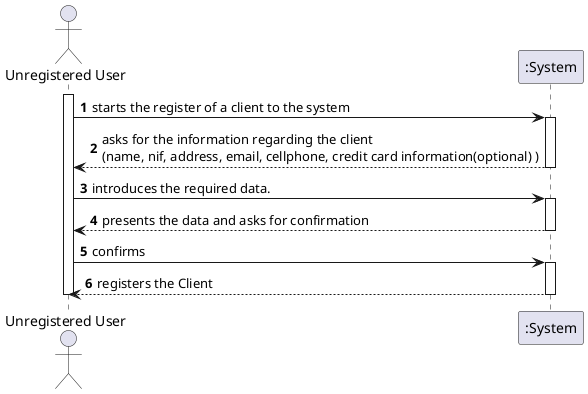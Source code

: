 @startuml
autonumber
actor "Unregistered User" as USR
participant ":System" as STM
activate USR
USR-> STM :starts the register of a client to the system
activate STM
STM --> USR :asks for the information regarding the client \n(name, nif, address, email, cellphone, credit card information(optional) )
deactivate STM

USR -> STM : introduces the required data.
activate STM
STM --> USR :presents the data and asks for confirmation
deactivate STM

USR -> STM : confirms
activate STM
STM --> USR : registers the Client
deactivate STM

deactivate USR
@enduml
